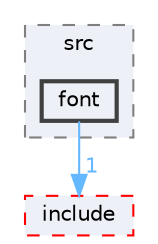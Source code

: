 digraph "/home/ssergiu/projects/cub3d/external/MLX42/src/font"
{
 // INTERACTIVE_SVG=YES
 // LATEX_PDF_SIZE
  bgcolor="transparent";
  edge [fontname=Helvetica,fontsize=10,labelfontname=Helvetica,labelfontsize=10];
  node [fontname=Helvetica,fontsize=10,shape=box,height=0.2,width=0.4];
  compound=true
  subgraph clusterdir_3a2dbc2ec19938df6e0d0cce93f3a22c {
    graph [ bgcolor="#edf0f7", pencolor="grey50", label="src", fontname=Helvetica,fontsize=10 style="filled,dashed", URL="dir_3a2dbc2ec19938df6e0d0cce93f3a22c.html",tooltip=""]
  dir_ab0bb3d31c5aff810da696f8552e8fc3 [label="font", fillcolor="#edf0f7", color="grey25", style="filled,bold", URL="dir_ab0bb3d31c5aff810da696f8552e8fc3.html",tooltip=""];
  }
  dir_57f9f8135cb30bcd09741815a2d87e1d [label="include", fillcolor="#edf0f7", color="red", style="filled,dashed", URL="dir_57f9f8135cb30bcd09741815a2d87e1d.html",tooltip=""];
  dir_ab0bb3d31c5aff810da696f8552e8fc3->dir_57f9f8135cb30bcd09741815a2d87e1d [headlabel="1", labeldistance=1.5 headhref="dir_000008_000012.html" color="steelblue1" fontcolor="steelblue1"];
}
